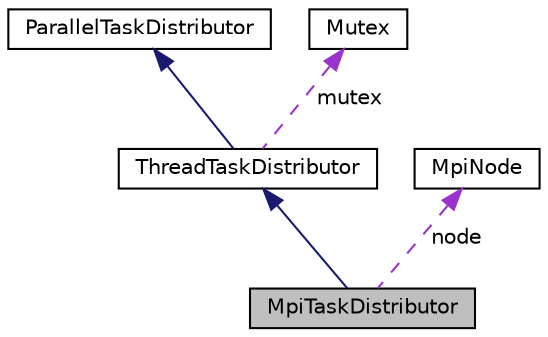 digraph "MpiTaskDistributor"
{
  edge [fontname="Helvetica",fontsize="10",labelfontname="Helvetica",labelfontsize="10"];
  node [fontname="Helvetica",fontsize="10",shape=record];
  Node3 [label="MpiTaskDistributor",height=0.2,width=0.4,color="black", fillcolor="grey75", style="filled", fontcolor="black"];
  Node4 -> Node3 [dir="back",color="midnightblue",fontsize="10",style="solid",fontname="Helvetica"];
  Node4 [label="ThreadTaskDistributor",height=0.2,width=0.4,color="black", fillcolor="white", style="filled",URL="$classThreadTaskDistributor.html"];
  Node5 -> Node4 [dir="back",color="midnightblue",fontsize="10",style="solid",fontname="Helvetica"];
  Node5 [label="ParallelTaskDistributor",height=0.2,width=0.4,color="black", fillcolor="white", style="filled",URL="$classParallelTaskDistributor.html"];
  Node6 -> Node4 [dir="back",color="darkorchid3",fontsize="10",style="dashed",label=" mutex" ,fontname="Helvetica"];
  Node6 [label="Mutex",height=0.2,width=0.4,color="black", fillcolor="white", style="filled",URL="$classMutex.html"];
  Node7 -> Node3 [dir="back",color="darkorchid3",fontsize="10",style="dashed",label=" node" ,fontname="Helvetica"];
  Node7 [label="MpiNode",height=0.2,width=0.4,color="black", fillcolor="white", style="filled",URL="$classMpiNode.html"];
}
